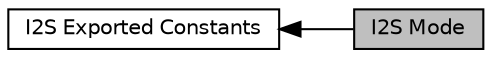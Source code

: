 digraph "I2S Mode"
{
  edge [fontname="Helvetica",fontsize="10",labelfontname="Helvetica",labelfontsize="10"];
  node [fontname="Helvetica",fontsize="10",shape=record];
  rankdir=LR;
  Node0 [label="I2S Mode",height=0.2,width=0.4,color="black", fillcolor="grey75", style="filled", fontcolor="black"];
  Node1 [label="I2S Exported Constants",height=0.2,width=0.4,color="black", fillcolor="white", style="filled",URL="$group___i2_s___exported___constants.html"];
  Node1->Node0 [shape=plaintext, dir="back", style="solid"];
}
